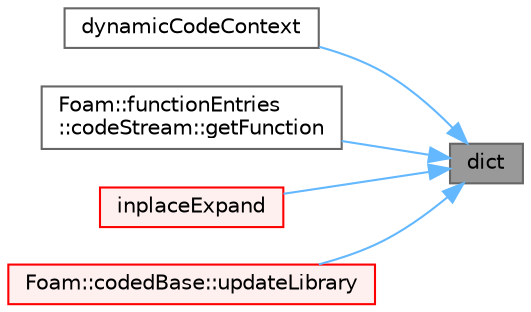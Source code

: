 digraph "dict"
{
 // LATEX_PDF_SIZE
  bgcolor="transparent";
  edge [fontname=Helvetica,fontsize=10,labelfontname=Helvetica,labelfontsize=10];
  node [fontname=Helvetica,fontsize=10,shape=box,height=0.2,width=0.4];
  rankdir="RL";
  Node1 [id="Node000001",label="dict",height=0.2,width=0.4,color="gray40", fillcolor="grey60", style="filled", fontcolor="black",tooltip=" "];
  Node1 -> Node2 [id="edge1_Node000001_Node000002",dir="back",color="steelblue1",style="solid",tooltip=" "];
  Node2 [id="Node000002",label="dynamicCodeContext",height=0.2,width=0.4,color="grey40", fillcolor="white", style="filled",URL="$classFoam_1_1dynamicCodeContext.html#a71e1acc868be2f6cd4699a790d9e0e5f",tooltip=" "];
  Node1 -> Node3 [id="edge2_Node000001_Node000003",dir="back",color="steelblue1",style="solid",tooltip=" "];
  Node3 [id="Node000003",label="Foam::functionEntries\l::codeStream::getFunction",height=0.2,width=0.4,color="grey40", fillcolor="white", style="filled",URL="$classFoam_1_1functionEntries_1_1codeStream.html#a22fdcdc6632bf16a8da540e68898505d",tooltip=" "];
  Node1 -> Node4 [id="edge3_Node000001_Node000004",dir="back",color="steelblue1",style="solid",tooltip=" "];
  Node4 [id="Node000004",label="inplaceExpand",height=0.2,width=0.4,color="red", fillcolor="#FFF0F0", style="filled",URL="$classFoam_1_1dynamicCodeContext.html#a75f67d820b39b118613bd98cccecf25b",tooltip=" "];
  Node1 -> Node6 [id="edge4_Node000001_Node000006",dir="back",color="steelblue1",style="solid",tooltip=" "];
  Node6 [id="Node000006",label="Foam::codedBase::updateLibrary",height=0.2,width=0.4,color="red", fillcolor="#FFF0F0", style="filled",URL="$classFoam_1_1codedBase.html#a0371a68373bba944b7cc129acebf1258",tooltip=" "];
}
